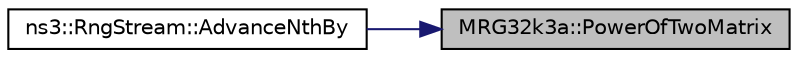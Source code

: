 digraph "MRG32k3a::PowerOfTwoMatrix"
{
 // LATEX_PDF_SIZE
  edge [fontname="Helvetica",fontsize="10",labelfontname="Helvetica",labelfontsize="10"];
  node [fontname="Helvetica",fontsize="10",shape=record];
  rankdir="RL";
  Node1 [label="MRG32k3a::PowerOfTwoMatrix",height=0.2,width=0.4,color="black", fillcolor="grey75", style="filled", fontcolor="black",tooltip="Get the transition matrices raised to a power of 2."];
  Node1 -> Node2 [dir="back",color="midnightblue",fontsize="10",style="solid",fontname="Helvetica"];
  Node2 [label="ns3::RngStream::AdvanceNthBy",height=0.2,width=0.4,color="black", fillcolor="white", style="filled",URL="$classns3_1_1_rng_stream.html#a6ec2451aa49df691a30bc4ca527b2355",tooltip="Advance state of the RNG by leaps and bounds."];
}
